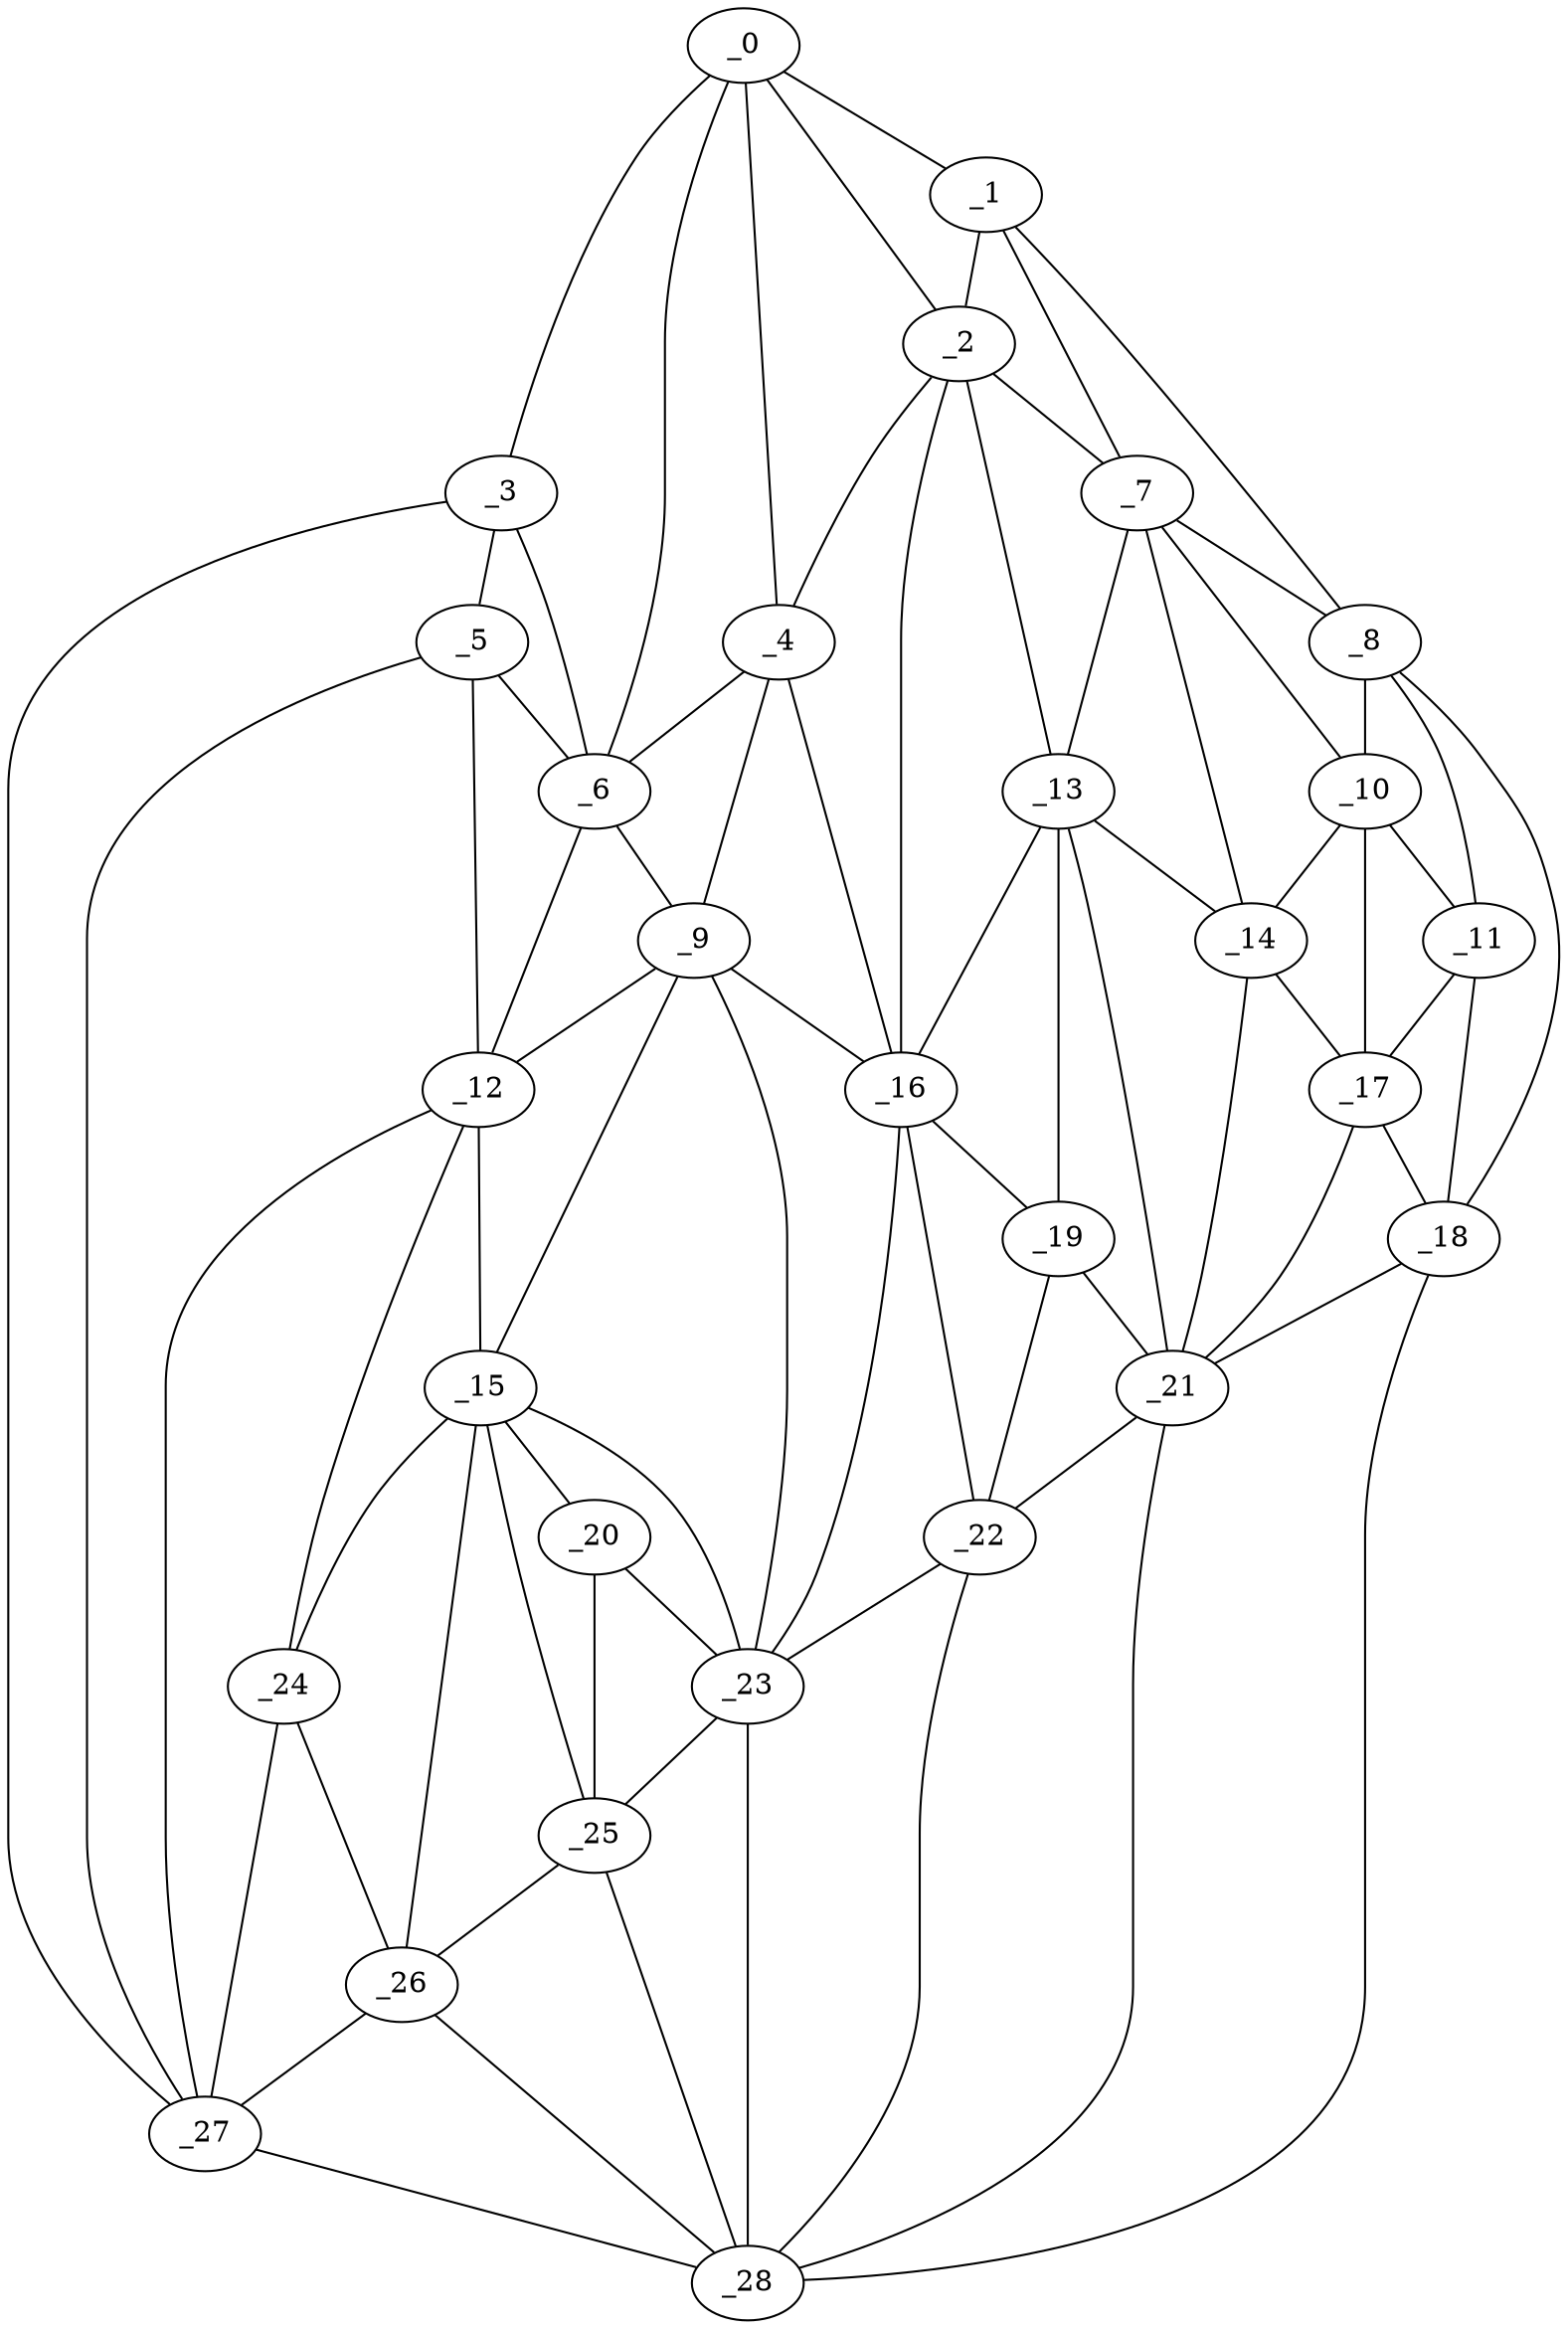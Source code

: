 graph "obj89__45.gxl" {
	_0	 [x=20,
		y=12];
	_1	 [x=31,
		y=119];
	_0 -- _1	 [valence=1];
	_2	 [x=43,
		y=97];
	_0 -- _2	 [valence=2];
	_3	 [x=50,
		y=5];
	_0 -- _3	 [valence=1];
	_4	 [x=55,
		y=42];
	_0 -- _4	 [valence=2];
	_6	 [x=57,
		y=28];
	_0 -- _6	 [valence=2];
	_1 -- _2	 [valence=2];
	_7	 [x=59,
		y=104];
	_1 -- _7	 [valence=1];
	_8	 [x=59,
		y=125];
	_1 -- _8	 [valence=1];
	_2 -- _4	 [valence=2];
	_2 -- _7	 [valence=2];
	_13	 [x=74,
		y=98];
	_2 -- _13	 [valence=2];
	_16	 [x=85,
		y=77];
	_2 -- _16	 [valence=2];
	_5	 [x=57,
		y=13];
	_3 -- _5	 [valence=2];
	_3 -- _6	 [valence=1];
	_27	 [x=99,
		y=12];
	_3 -- _27	 [valence=1];
	_4 -- _6	 [valence=1];
	_9	 [x=61,
		y=40];
	_4 -- _9	 [valence=2];
	_4 -- _16	 [valence=2];
	_5 -- _6	 [valence=2];
	_12	 [x=72,
		y=28];
	_5 -- _12	 [valence=2];
	_5 -- _27	 [valence=2];
	_6 -- _9	 [valence=1];
	_6 -- _12	 [valence=1];
	_7 -- _8	 [valence=2];
	_10	 [x=69,
		y=113];
	_7 -- _10	 [valence=1];
	_7 -- _13	 [valence=2];
	_14	 [x=75,
		y=105];
	_7 -- _14	 [valence=2];
	_8 -- _10	 [valence=2];
	_11	 [x=70,
		y=120];
	_8 -- _11	 [valence=2];
	_18	 [x=87,
		y=119];
	_8 -- _18	 [valence=1];
	_9 -- _12	 [valence=2];
	_15	 [x=85,
		y=39];
	_9 -- _15	 [valence=2];
	_9 -- _16	 [valence=1];
	_23	 [x=93,
		y=52];
	_9 -- _23	 [valence=2];
	_10 -- _11	 [valence=2];
	_10 -- _14	 [valence=2];
	_17	 [x=86,
		y=111];
	_10 -- _17	 [valence=2];
	_11 -- _17	 [valence=2];
	_11 -- _18	 [valence=2];
	_12 -- _15	 [valence=1];
	_24	 [x=94,
		y=22];
	_12 -- _24	 [valence=2];
	_12 -- _27	 [valence=2];
	_13 -- _14	 [valence=1];
	_13 -- _16	 [valence=1];
	_19	 [x=90,
		y=85];
	_13 -- _19	 [valence=2];
	_21	 [x=91,
		y=91];
	_13 -- _21	 [valence=2];
	_14 -- _17	 [valence=2];
	_14 -- _21	 [valence=2];
	_20	 [x=91,
		y=45];
	_15 -- _20	 [valence=2];
	_15 -- _23	 [valence=1];
	_15 -- _24	 [valence=2];
	_25	 [x=94,
		y=40];
	_15 -- _25	 [valence=1];
	_26	 [x=95,
		y=31];
	_15 -- _26	 [valence=2];
	_16 -- _19	 [valence=2];
	_22	 [x=92,
		y=72];
	_16 -- _22	 [valence=1];
	_16 -- _23	 [valence=2];
	_17 -- _18	 [valence=2];
	_17 -- _21	 [valence=1];
	_18 -- _21	 [valence=2];
	_28	 [x=110,
		y=51];
	_18 -- _28	 [valence=1];
	_19 -- _21	 [valence=2];
	_19 -- _22	 [valence=2];
	_20 -- _23	 [valence=2];
	_20 -- _25	 [valence=1];
	_21 -- _22	 [valence=2];
	_21 -- _28	 [valence=2];
	_22 -- _23	 [valence=2];
	_22 -- _28	 [valence=2];
	_23 -- _25	 [valence=2];
	_23 -- _28	 [valence=2];
	_24 -- _26	 [valence=2];
	_24 -- _27	 [valence=2];
	_25 -- _26	 [valence=2];
	_25 -- _28	 [valence=1];
	_26 -- _27	 [valence=2];
	_26 -- _28	 [valence=1];
	_27 -- _28	 [valence=1];
}
